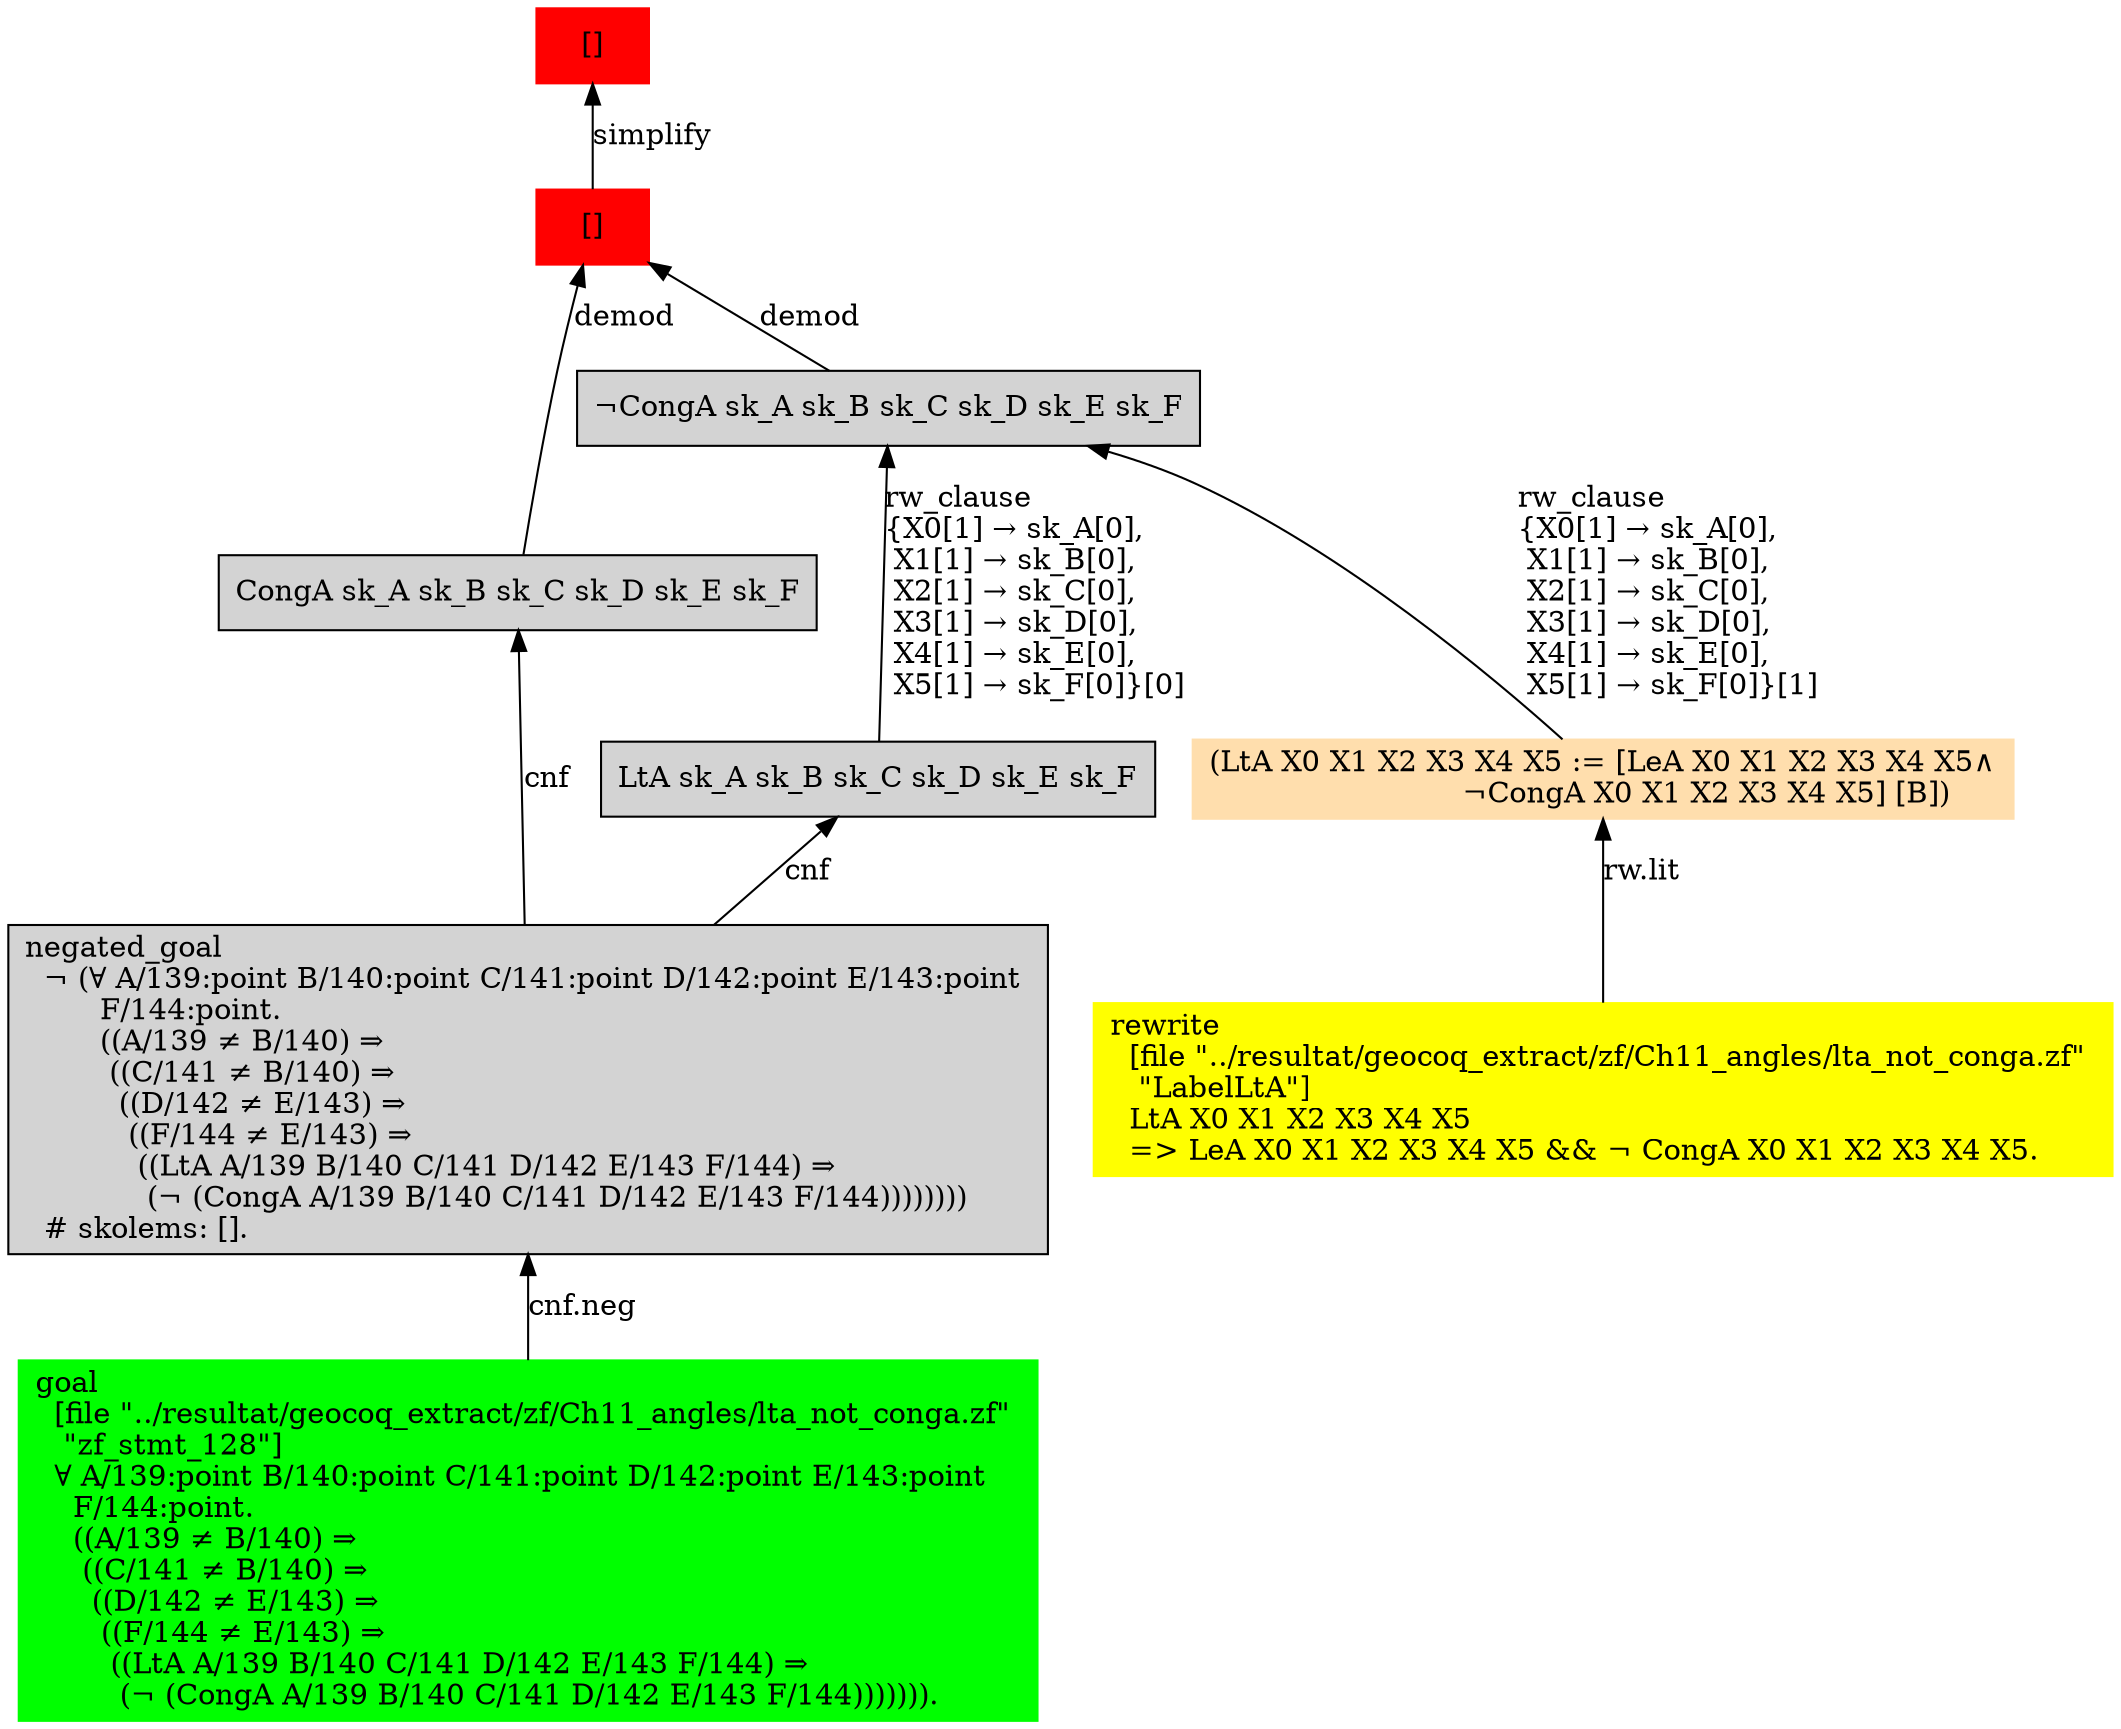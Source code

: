 digraph "unsat_graph" {
  vertex_0 [color=red, label="[]", shape=box, style=filled];
  vertex_0 -> vertex_1 [label="simplify", dir="back"];
  vertex_1 [color=red, label="[]", shape=box, style=filled];
  vertex_1 -> vertex_2 [label="demod", dir="back"];
  vertex_2 [shape=box, label="CongA sk_A sk_B sk_C sk_D sk_E sk_F\l", style=filled];
  vertex_2 -> vertex_3 [label="cnf", dir="back"];
  vertex_3 [shape=box, label="negated_goal\l  ¬ (∀ A/139:point B/140:point C/141:point D/142:point E/143:point \l        F/144:point.\l        ((A/139 ≠ B/140) ⇒\l         ((C/141 ≠ B/140) ⇒\l          ((D/142 ≠ E/143) ⇒\l           ((F/144 ≠ E/143) ⇒\l            ((LtA A/139 B/140 C/141 D/142 E/143 F/144) ⇒\l             (¬ (CongA A/139 B/140 C/141 D/142 E/143 F/144))))))))\l  # skolems: [].\l", style=filled];
  vertex_3 -> vertex_4 [label="cnf.neg", dir="back"];
  vertex_4 [color=green, shape=box, label="goal\l  [file \"../resultat/geocoq_extract/zf/Ch11_angles/lta_not_conga.zf\" \l   \"zf_stmt_128\"]\l  ∀ A/139:point B/140:point C/141:point D/142:point E/143:point \l    F/144:point.\l    ((A/139 ≠ B/140) ⇒\l     ((C/141 ≠ B/140) ⇒\l      ((D/142 ≠ E/143) ⇒\l       ((F/144 ≠ E/143) ⇒\l        ((LtA A/139 B/140 C/141 D/142 E/143 F/144) ⇒\l         (¬ (CongA A/139 B/140 C/141 D/142 E/143 F/144))))))).\l", style=filled];
  vertex_1 -> vertex_5 [label="demod", dir="back"];
  vertex_5 [shape=box, label="¬CongA sk_A sk_B sk_C sk_D sk_E sk_F\l", style=filled];
  vertex_5 -> vertex_6 [label="rw_clause\l\{X0[1] → sk_A[0], \l X1[1] → sk_B[0], \l X2[1] → sk_C[0], \l X3[1] → sk_D[0], \l X4[1] → sk_E[0], \l X5[1] → sk_F[0]\}[1]\l", dir="back"];
  vertex_6 [color=navajowhite, shape=box, label="(LtA X0 X1 X2 X3 X4 X5 := [LeA X0 X1 X2 X3 X4 X5∧\l                           ¬CongA X0 X1 X2 X3 X4 X5] [B])\l", style=filled];
  vertex_6 -> vertex_7 [label="rw.lit", dir="back"];
  vertex_7 [color=yellow, shape=box, label="rewrite\l  [file \"../resultat/geocoq_extract/zf/Ch11_angles/lta_not_conga.zf\" \l   \"LabelLtA\"]\l  LtA X0 X1 X2 X3 X4 X5\l  =\> LeA X0 X1 X2 X3 X4 X5 && ¬ CongA X0 X1 X2 X3 X4 X5.\l", style=filled];
  vertex_5 -> vertex_8 [label="rw_clause\l\{X0[1] → sk_A[0], \l X1[1] → sk_B[0], \l X2[1] → sk_C[0], \l X3[1] → sk_D[0], \l X4[1] → sk_E[0], \l X5[1] → sk_F[0]\}[0]\l", dir="back"];
  vertex_8 [shape=box, label="LtA sk_A sk_B sk_C sk_D sk_E sk_F\l", style=filled];
  vertex_8 -> vertex_3 [label="cnf", dir="back"];
  }


